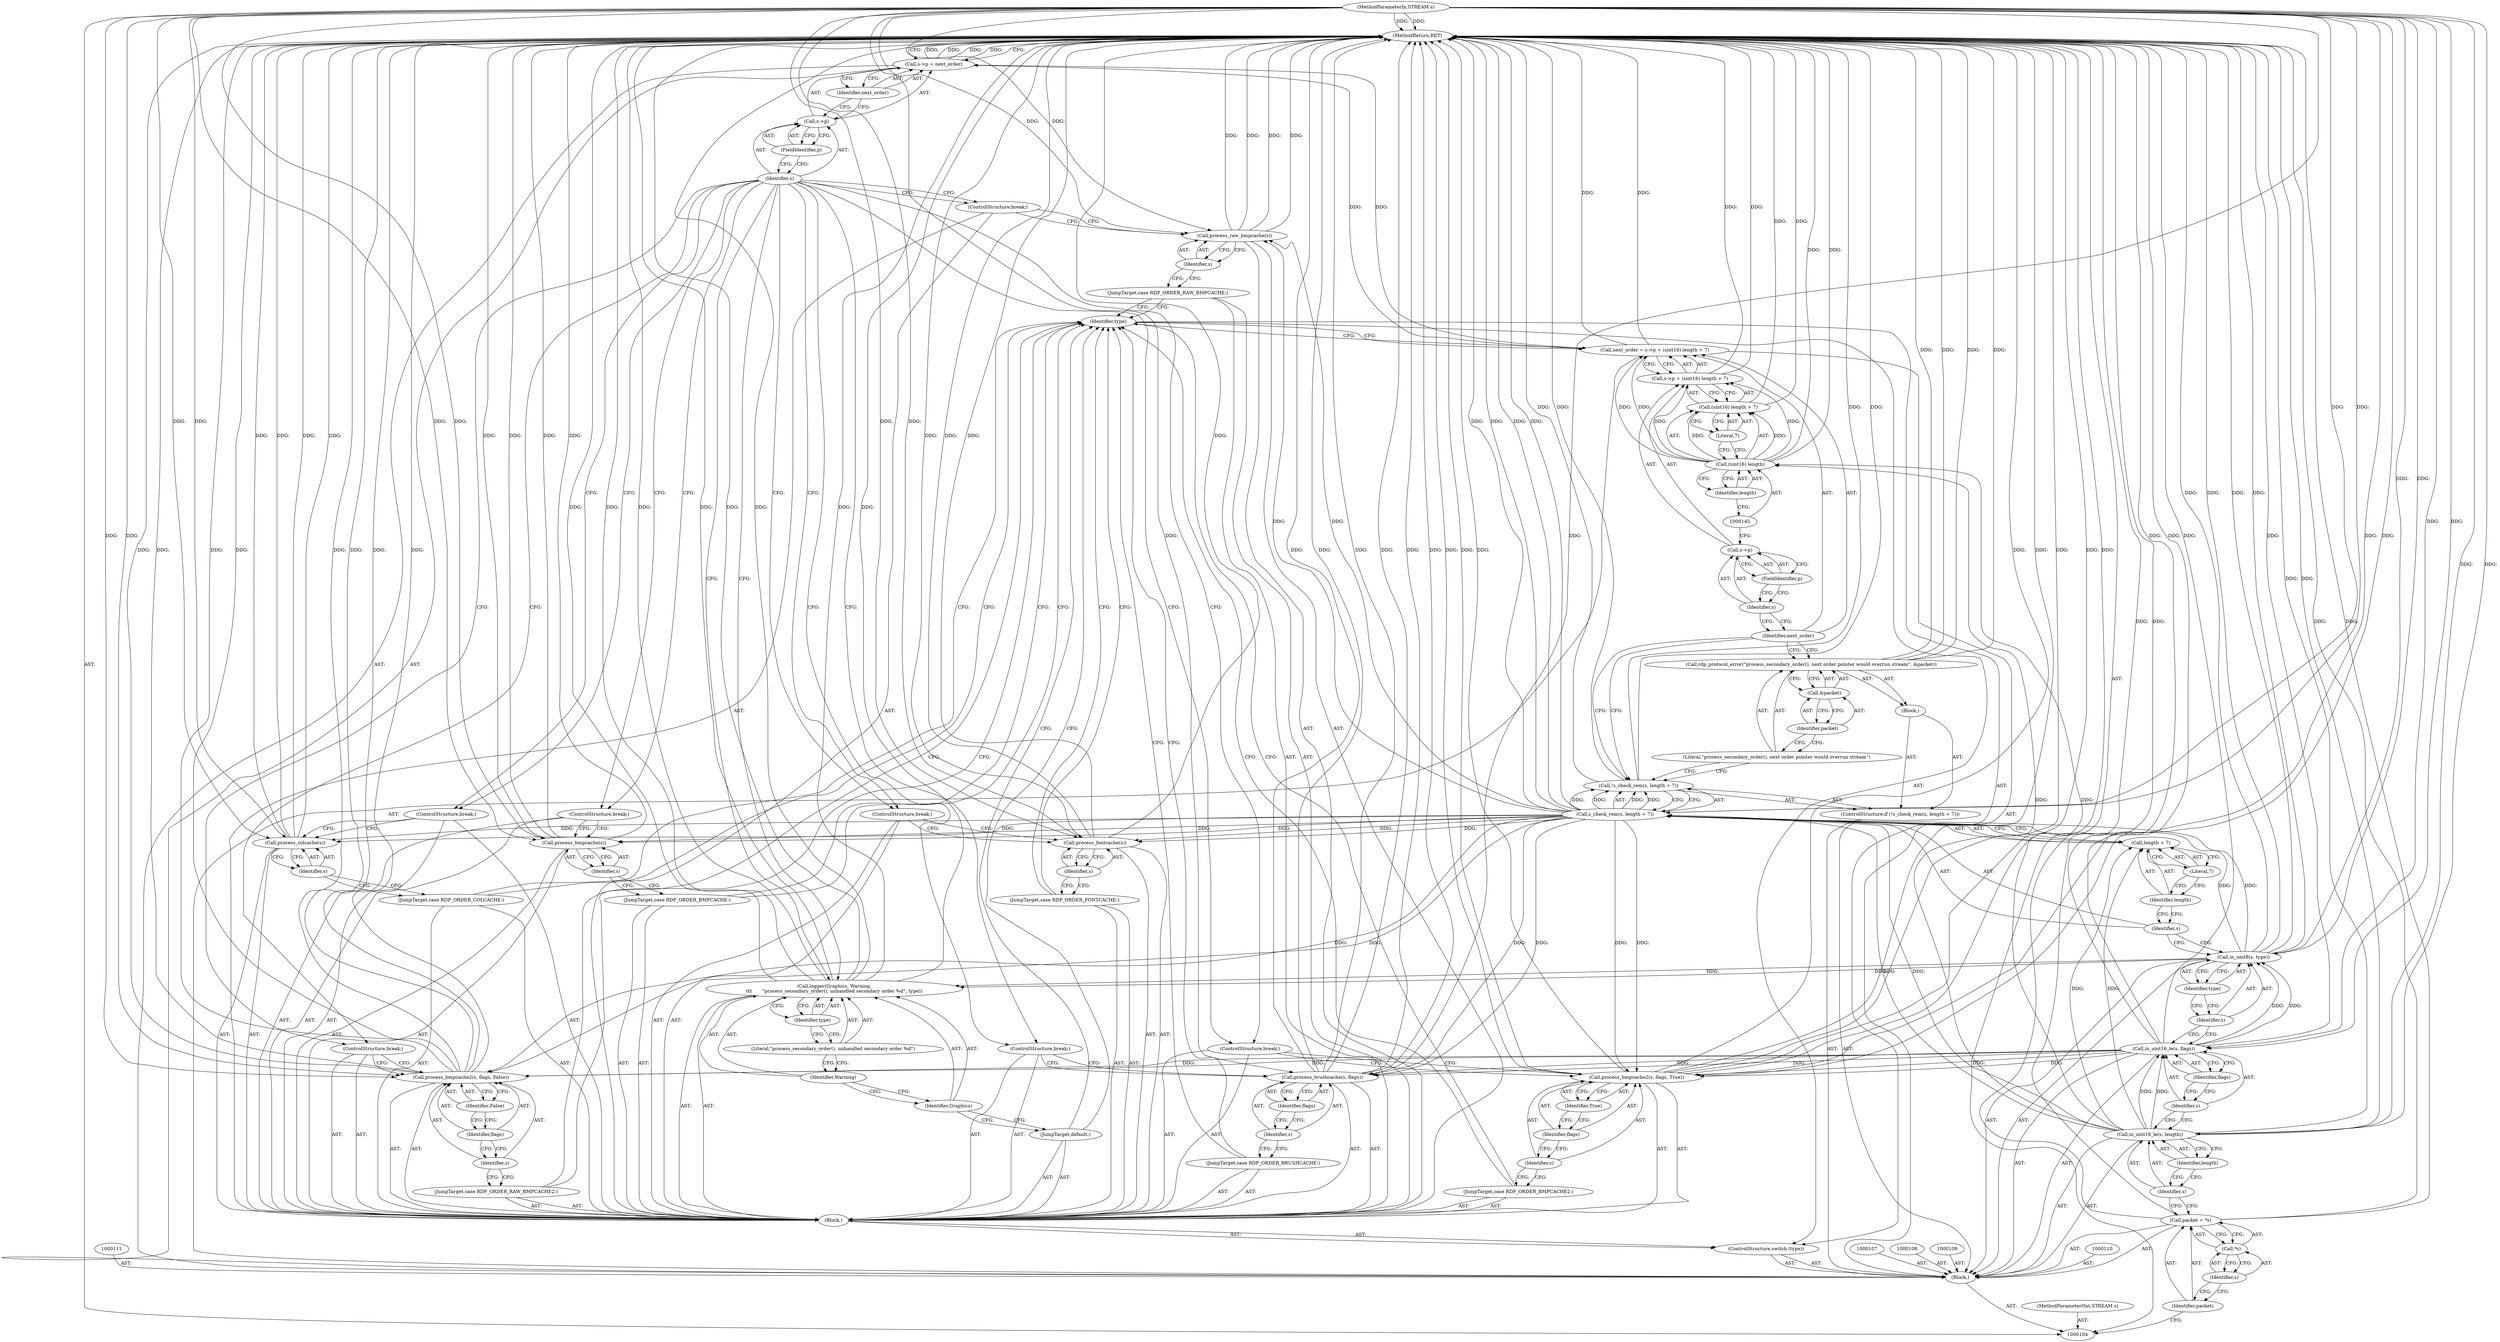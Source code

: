 digraph "0_rdesktop_4dca546d04321a610c1835010b5dad85163b65e1_6" {
"1000195" [label="(MethodReturn,RET)"];
"1000105" [label="(MethodParameterIn,STREAM s)"];
"1000292" [label="(MethodParameterOut,STREAM s)"];
"1000112" [label="(Call,packet = *s)"];
"1000113" [label="(Identifier,packet)"];
"1000114" [label="(Call,*s)"];
"1000115" [label="(Identifier,s)"];
"1000117" [label="(Identifier,s)"];
"1000118" [label="(Identifier,length)"];
"1000116" [label="(Call,in_uint16_le(s, length))"];
"1000120" [label="(Identifier,s)"];
"1000121" [label="(Identifier,flags)"];
"1000119" [label="(Call,in_uint16_le(s, flags))"];
"1000123" [label="(Identifier,s)"];
"1000124" [label="(Identifier,type)"];
"1000122" [label="(Call,in_uint8(s, type))"];
"1000125" [label="(ControlStructure,if (!s_check_rem(s, length + 7)))"];
"1000128" [label="(Identifier,s)"];
"1000129" [label="(Call,length + 7)"];
"1000130" [label="(Identifier,length)"];
"1000131" [label="(Literal,7)"];
"1000126" [label="(Call,!s_check_rem(s, length + 7))"];
"1000127" [label="(Call,s_check_rem(s, length + 7))"];
"1000132" [label="(Block,)"];
"1000133" [label="(Call,rdp_protocol_error(\"process_secondary_order(), next order pointer would overrun stream\", &packet))"];
"1000134" [label="(Literal,\"process_secondary_order(), next order pointer would overrun stream\")"];
"1000135" [label="(Call,&packet)"];
"1000136" [label="(Identifier,packet)"];
"1000106" [label="(Block,)"];
"1000139" [label="(Call,s->p + (sint16) length + 7)"];
"1000140" [label="(Call,s->p)"];
"1000141" [label="(Identifier,s)"];
"1000142" [label="(FieldIdentifier,p)"];
"1000137" [label="(Call,next_order = s->p + (sint16) length + 7)"];
"1000138" [label="(Identifier,next_order)"];
"1000143" [label="(Call,(sint16) length + 7)"];
"1000144" [label="(Call,(sint16) length)"];
"1000146" [label="(Identifier,length)"];
"1000147" [label="(Literal,7)"];
"1000149" [label="(Identifier,type)"];
"1000148" [label="(ControlStructure,switch (type))"];
"1000150" [label="(Block,)"];
"1000151" [label="(JumpTarget,case RDP_ORDER_RAW_BMPCACHE:)"];
"1000153" [label="(Identifier,s)"];
"1000152" [label="(Call,process_raw_bmpcache(s))"];
"1000154" [label="(ControlStructure,break;)"];
"1000155" [label="(JumpTarget,case RDP_ORDER_COLCACHE:)"];
"1000157" [label="(Identifier,s)"];
"1000156" [label="(Call,process_colcache(s))"];
"1000158" [label="(ControlStructure,break;)"];
"1000159" [label="(JumpTarget,case RDP_ORDER_BMPCACHE:)"];
"1000161" [label="(Identifier,s)"];
"1000160" [label="(Call,process_bmpcache(s))"];
"1000162" [label="(ControlStructure,break;)"];
"1000163" [label="(JumpTarget,case RDP_ORDER_FONTCACHE:)"];
"1000165" [label="(Identifier,s)"];
"1000164" [label="(Call,process_fontcache(s))"];
"1000166" [label="(ControlStructure,break;)"];
"1000167" [label="(JumpTarget,case RDP_ORDER_RAW_BMPCACHE2:)"];
"1000169" [label="(Identifier,s)"];
"1000170" [label="(Identifier,flags)"];
"1000168" [label="(Call,process_bmpcache2(s, flags, False))"];
"1000171" [label="(Identifier,False)"];
"1000172" [label="(ControlStructure,break;)"];
"1000173" [label="(JumpTarget,case RDP_ORDER_BMPCACHE2:)"];
"1000175" [label="(Identifier,s)"];
"1000176" [label="(Identifier,flags)"];
"1000174" [label="(Call,process_bmpcache2(s, flags, True))"];
"1000177" [label="(Identifier,True)"];
"1000178" [label="(ControlStructure,break;)"];
"1000179" [label="(JumpTarget,case RDP_ORDER_BRUSHCACHE:)"];
"1000181" [label="(Identifier,s)"];
"1000182" [label="(Identifier,flags)"];
"1000180" [label="(Call,process_brushcache(s, flags))"];
"1000183" [label="(ControlStructure,break;)"];
"1000184" [label="(JumpTarget,default:)"];
"1000186" [label="(Identifier,Graphics)"];
"1000187" [label="(Identifier,Warning)"];
"1000185" [label="(Call,logger(Graphics, Warning,\n\t\t\t       \"process_secondary_order(), unhandled secondary order %d\", type))"];
"1000188" [label="(Literal,\"process_secondary_order(), unhandled secondary order %d\")"];
"1000189" [label="(Identifier,type)"];
"1000190" [label="(Call,s->p = next_order)"];
"1000191" [label="(Call,s->p)"];
"1000192" [label="(Identifier,s)"];
"1000193" [label="(FieldIdentifier,p)"];
"1000194" [label="(Identifier,next_order)"];
"1000195" -> "1000104"  [label="AST: "];
"1000195" -> "1000190"  [label="CFG: "];
"1000180" -> "1000195"  [label="DDG: "];
"1000180" -> "1000195"  [label="DDG: "];
"1000180" -> "1000195"  [label="DDG: "];
"1000185" -> "1000195"  [label="DDG: "];
"1000185" -> "1000195"  [label="DDG: "];
"1000185" -> "1000195"  [label="DDG: "];
"1000185" -> "1000195"  [label="DDG: "];
"1000190" -> "1000195"  [label="DDG: "];
"1000190" -> "1000195"  [label="DDG: "];
"1000156" -> "1000195"  [label="DDG: "];
"1000156" -> "1000195"  [label="DDG: "];
"1000105" -> "1000195"  [label="DDG: "];
"1000137" -> "1000195"  [label="DDG: "];
"1000152" -> "1000195"  [label="DDG: "];
"1000152" -> "1000195"  [label="DDG: "];
"1000174" -> "1000195"  [label="DDG: "];
"1000174" -> "1000195"  [label="DDG: "];
"1000174" -> "1000195"  [label="DDG: "];
"1000174" -> "1000195"  [label="DDG: "];
"1000119" -> "1000195"  [label="DDG: "];
"1000119" -> "1000195"  [label="DDG: "];
"1000144" -> "1000195"  [label="DDG: "];
"1000168" -> "1000195"  [label="DDG: "];
"1000168" -> "1000195"  [label="DDG: "];
"1000168" -> "1000195"  [label="DDG: "];
"1000168" -> "1000195"  [label="DDG: "];
"1000164" -> "1000195"  [label="DDG: "];
"1000164" -> "1000195"  [label="DDG: "];
"1000126" -> "1000195"  [label="DDG: "];
"1000126" -> "1000195"  [label="DDG: "];
"1000112" -> "1000195"  [label="DDG: "];
"1000112" -> "1000195"  [label="DDG: "];
"1000160" -> "1000195"  [label="DDG: "];
"1000160" -> "1000195"  [label="DDG: "];
"1000127" -> "1000195"  [label="DDG: "];
"1000127" -> "1000195"  [label="DDG: "];
"1000143" -> "1000195"  [label="DDG: "];
"1000133" -> "1000195"  [label="DDG: "];
"1000133" -> "1000195"  [label="DDG: "];
"1000139" -> "1000195"  [label="DDG: "];
"1000122" -> "1000195"  [label="DDG: "];
"1000122" -> "1000195"  [label="DDG: "];
"1000116" -> "1000195"  [label="DDG: "];
"1000105" -> "1000104"  [label="AST: "];
"1000105" -> "1000195"  [label="DDG: "];
"1000105" -> "1000116"  [label="DDG: "];
"1000105" -> "1000119"  [label="DDG: "];
"1000105" -> "1000122"  [label="DDG: "];
"1000105" -> "1000127"  [label="DDG: "];
"1000105" -> "1000152"  [label="DDG: "];
"1000105" -> "1000156"  [label="DDG: "];
"1000105" -> "1000160"  [label="DDG: "];
"1000105" -> "1000164"  [label="DDG: "];
"1000105" -> "1000168"  [label="DDG: "];
"1000105" -> "1000174"  [label="DDG: "];
"1000105" -> "1000180"  [label="DDG: "];
"1000292" -> "1000104"  [label="AST: "];
"1000112" -> "1000106"  [label="AST: "];
"1000112" -> "1000114"  [label="CFG: "];
"1000113" -> "1000112"  [label="AST: "];
"1000114" -> "1000112"  [label="AST: "];
"1000117" -> "1000112"  [label="CFG: "];
"1000112" -> "1000195"  [label="DDG: "];
"1000112" -> "1000195"  [label="DDG: "];
"1000113" -> "1000112"  [label="AST: "];
"1000113" -> "1000104"  [label="CFG: "];
"1000115" -> "1000113"  [label="CFG: "];
"1000114" -> "1000112"  [label="AST: "];
"1000114" -> "1000115"  [label="CFG: "];
"1000115" -> "1000114"  [label="AST: "];
"1000112" -> "1000114"  [label="CFG: "];
"1000115" -> "1000114"  [label="AST: "];
"1000115" -> "1000113"  [label="CFG: "];
"1000114" -> "1000115"  [label="CFG: "];
"1000117" -> "1000116"  [label="AST: "];
"1000117" -> "1000112"  [label="CFG: "];
"1000118" -> "1000117"  [label="CFG: "];
"1000118" -> "1000116"  [label="AST: "];
"1000118" -> "1000117"  [label="CFG: "];
"1000116" -> "1000118"  [label="CFG: "];
"1000116" -> "1000106"  [label="AST: "];
"1000116" -> "1000118"  [label="CFG: "];
"1000117" -> "1000116"  [label="AST: "];
"1000118" -> "1000116"  [label="AST: "];
"1000120" -> "1000116"  [label="CFG: "];
"1000116" -> "1000195"  [label="DDG: "];
"1000105" -> "1000116"  [label="DDG: "];
"1000116" -> "1000119"  [label="DDG: "];
"1000116" -> "1000127"  [label="DDG: "];
"1000116" -> "1000129"  [label="DDG: "];
"1000116" -> "1000144"  [label="DDG: "];
"1000120" -> "1000119"  [label="AST: "];
"1000120" -> "1000116"  [label="CFG: "];
"1000121" -> "1000120"  [label="CFG: "];
"1000121" -> "1000119"  [label="AST: "];
"1000121" -> "1000120"  [label="CFG: "];
"1000119" -> "1000121"  [label="CFG: "];
"1000119" -> "1000106"  [label="AST: "];
"1000119" -> "1000121"  [label="CFG: "];
"1000120" -> "1000119"  [label="AST: "];
"1000121" -> "1000119"  [label="AST: "];
"1000123" -> "1000119"  [label="CFG: "];
"1000119" -> "1000195"  [label="DDG: "];
"1000119" -> "1000195"  [label="DDG: "];
"1000116" -> "1000119"  [label="DDG: "];
"1000105" -> "1000119"  [label="DDG: "];
"1000119" -> "1000122"  [label="DDG: "];
"1000119" -> "1000168"  [label="DDG: "];
"1000119" -> "1000174"  [label="DDG: "];
"1000119" -> "1000180"  [label="DDG: "];
"1000123" -> "1000122"  [label="AST: "];
"1000123" -> "1000119"  [label="CFG: "];
"1000124" -> "1000123"  [label="CFG: "];
"1000124" -> "1000122"  [label="AST: "];
"1000124" -> "1000123"  [label="CFG: "];
"1000122" -> "1000124"  [label="CFG: "];
"1000122" -> "1000106"  [label="AST: "];
"1000122" -> "1000124"  [label="CFG: "];
"1000123" -> "1000122"  [label="AST: "];
"1000124" -> "1000122"  [label="AST: "];
"1000128" -> "1000122"  [label="CFG: "];
"1000122" -> "1000195"  [label="DDG: "];
"1000122" -> "1000195"  [label="DDG: "];
"1000119" -> "1000122"  [label="DDG: "];
"1000105" -> "1000122"  [label="DDG: "];
"1000122" -> "1000127"  [label="DDG: "];
"1000122" -> "1000185"  [label="DDG: "];
"1000125" -> "1000106"  [label="AST: "];
"1000126" -> "1000125"  [label="AST: "];
"1000132" -> "1000125"  [label="AST: "];
"1000128" -> "1000127"  [label="AST: "];
"1000128" -> "1000122"  [label="CFG: "];
"1000130" -> "1000128"  [label="CFG: "];
"1000129" -> "1000127"  [label="AST: "];
"1000129" -> "1000131"  [label="CFG: "];
"1000130" -> "1000129"  [label="AST: "];
"1000131" -> "1000129"  [label="AST: "];
"1000127" -> "1000129"  [label="CFG: "];
"1000116" -> "1000129"  [label="DDG: "];
"1000130" -> "1000129"  [label="AST: "];
"1000130" -> "1000128"  [label="CFG: "];
"1000131" -> "1000130"  [label="CFG: "];
"1000131" -> "1000129"  [label="AST: "];
"1000131" -> "1000130"  [label="CFG: "];
"1000129" -> "1000131"  [label="CFG: "];
"1000126" -> "1000125"  [label="AST: "];
"1000126" -> "1000127"  [label="CFG: "];
"1000127" -> "1000126"  [label="AST: "];
"1000134" -> "1000126"  [label="CFG: "];
"1000138" -> "1000126"  [label="CFG: "];
"1000126" -> "1000195"  [label="DDG: "];
"1000126" -> "1000195"  [label="DDG: "];
"1000127" -> "1000126"  [label="DDG: "];
"1000127" -> "1000126"  [label="DDG: "];
"1000127" -> "1000126"  [label="AST: "];
"1000127" -> "1000129"  [label="CFG: "];
"1000128" -> "1000127"  [label="AST: "];
"1000129" -> "1000127"  [label="AST: "];
"1000126" -> "1000127"  [label="CFG: "];
"1000127" -> "1000195"  [label="DDG: "];
"1000127" -> "1000195"  [label="DDG: "];
"1000127" -> "1000126"  [label="DDG: "];
"1000127" -> "1000126"  [label="DDG: "];
"1000122" -> "1000127"  [label="DDG: "];
"1000105" -> "1000127"  [label="DDG: "];
"1000116" -> "1000127"  [label="DDG: "];
"1000127" -> "1000152"  [label="DDG: "];
"1000127" -> "1000156"  [label="DDG: "];
"1000127" -> "1000160"  [label="DDG: "];
"1000127" -> "1000164"  [label="DDG: "];
"1000127" -> "1000168"  [label="DDG: "];
"1000127" -> "1000174"  [label="DDG: "];
"1000127" -> "1000180"  [label="DDG: "];
"1000132" -> "1000125"  [label="AST: "];
"1000133" -> "1000132"  [label="AST: "];
"1000133" -> "1000132"  [label="AST: "];
"1000133" -> "1000135"  [label="CFG: "];
"1000134" -> "1000133"  [label="AST: "];
"1000135" -> "1000133"  [label="AST: "];
"1000138" -> "1000133"  [label="CFG: "];
"1000133" -> "1000195"  [label="DDG: "];
"1000133" -> "1000195"  [label="DDG: "];
"1000134" -> "1000133"  [label="AST: "];
"1000134" -> "1000126"  [label="CFG: "];
"1000136" -> "1000134"  [label="CFG: "];
"1000135" -> "1000133"  [label="AST: "];
"1000135" -> "1000136"  [label="CFG: "];
"1000136" -> "1000135"  [label="AST: "];
"1000133" -> "1000135"  [label="CFG: "];
"1000136" -> "1000135"  [label="AST: "];
"1000136" -> "1000134"  [label="CFG: "];
"1000135" -> "1000136"  [label="CFG: "];
"1000106" -> "1000104"  [label="AST: "];
"1000107" -> "1000106"  [label="AST: "];
"1000108" -> "1000106"  [label="AST: "];
"1000109" -> "1000106"  [label="AST: "];
"1000110" -> "1000106"  [label="AST: "];
"1000111" -> "1000106"  [label="AST: "];
"1000112" -> "1000106"  [label="AST: "];
"1000116" -> "1000106"  [label="AST: "];
"1000119" -> "1000106"  [label="AST: "];
"1000122" -> "1000106"  [label="AST: "];
"1000125" -> "1000106"  [label="AST: "];
"1000137" -> "1000106"  [label="AST: "];
"1000148" -> "1000106"  [label="AST: "];
"1000190" -> "1000106"  [label="AST: "];
"1000139" -> "1000137"  [label="AST: "];
"1000139" -> "1000143"  [label="CFG: "];
"1000140" -> "1000139"  [label="AST: "];
"1000143" -> "1000139"  [label="AST: "];
"1000137" -> "1000139"  [label="CFG: "];
"1000139" -> "1000195"  [label="DDG: "];
"1000144" -> "1000139"  [label="DDG: "];
"1000140" -> "1000139"  [label="AST: "];
"1000140" -> "1000142"  [label="CFG: "];
"1000141" -> "1000140"  [label="AST: "];
"1000142" -> "1000140"  [label="AST: "];
"1000145" -> "1000140"  [label="CFG: "];
"1000141" -> "1000140"  [label="AST: "];
"1000141" -> "1000138"  [label="CFG: "];
"1000142" -> "1000141"  [label="CFG: "];
"1000142" -> "1000140"  [label="AST: "];
"1000142" -> "1000141"  [label="CFG: "];
"1000140" -> "1000142"  [label="CFG: "];
"1000137" -> "1000106"  [label="AST: "];
"1000137" -> "1000139"  [label="CFG: "];
"1000138" -> "1000137"  [label="AST: "];
"1000139" -> "1000137"  [label="AST: "];
"1000149" -> "1000137"  [label="CFG: "];
"1000137" -> "1000195"  [label="DDG: "];
"1000144" -> "1000137"  [label="DDG: "];
"1000137" -> "1000190"  [label="DDG: "];
"1000138" -> "1000137"  [label="AST: "];
"1000138" -> "1000133"  [label="CFG: "];
"1000138" -> "1000126"  [label="CFG: "];
"1000141" -> "1000138"  [label="CFG: "];
"1000143" -> "1000139"  [label="AST: "];
"1000143" -> "1000147"  [label="CFG: "];
"1000144" -> "1000143"  [label="AST: "];
"1000147" -> "1000143"  [label="AST: "];
"1000139" -> "1000143"  [label="CFG: "];
"1000143" -> "1000195"  [label="DDG: "];
"1000144" -> "1000143"  [label="DDG: "];
"1000144" -> "1000143"  [label="AST: "];
"1000144" -> "1000146"  [label="CFG: "];
"1000145" -> "1000144"  [label="AST: "];
"1000146" -> "1000144"  [label="AST: "];
"1000147" -> "1000144"  [label="CFG: "];
"1000144" -> "1000195"  [label="DDG: "];
"1000144" -> "1000137"  [label="DDG: "];
"1000144" -> "1000139"  [label="DDG: "];
"1000144" -> "1000143"  [label="DDG: "];
"1000116" -> "1000144"  [label="DDG: "];
"1000146" -> "1000144"  [label="AST: "];
"1000146" -> "1000145"  [label="CFG: "];
"1000144" -> "1000146"  [label="CFG: "];
"1000147" -> "1000143"  [label="AST: "];
"1000147" -> "1000144"  [label="CFG: "];
"1000143" -> "1000147"  [label="CFG: "];
"1000149" -> "1000148"  [label="AST: "];
"1000149" -> "1000137"  [label="CFG: "];
"1000151" -> "1000149"  [label="CFG: "];
"1000155" -> "1000149"  [label="CFG: "];
"1000159" -> "1000149"  [label="CFG: "];
"1000163" -> "1000149"  [label="CFG: "];
"1000167" -> "1000149"  [label="CFG: "];
"1000173" -> "1000149"  [label="CFG: "];
"1000179" -> "1000149"  [label="CFG: "];
"1000184" -> "1000149"  [label="CFG: "];
"1000148" -> "1000106"  [label="AST: "];
"1000149" -> "1000148"  [label="AST: "];
"1000150" -> "1000148"  [label="AST: "];
"1000150" -> "1000148"  [label="AST: "];
"1000151" -> "1000150"  [label="AST: "];
"1000152" -> "1000150"  [label="AST: "];
"1000154" -> "1000150"  [label="AST: "];
"1000155" -> "1000150"  [label="AST: "];
"1000156" -> "1000150"  [label="AST: "];
"1000158" -> "1000150"  [label="AST: "];
"1000159" -> "1000150"  [label="AST: "];
"1000160" -> "1000150"  [label="AST: "];
"1000162" -> "1000150"  [label="AST: "];
"1000163" -> "1000150"  [label="AST: "];
"1000164" -> "1000150"  [label="AST: "];
"1000166" -> "1000150"  [label="AST: "];
"1000167" -> "1000150"  [label="AST: "];
"1000168" -> "1000150"  [label="AST: "];
"1000172" -> "1000150"  [label="AST: "];
"1000173" -> "1000150"  [label="AST: "];
"1000174" -> "1000150"  [label="AST: "];
"1000178" -> "1000150"  [label="AST: "];
"1000179" -> "1000150"  [label="AST: "];
"1000180" -> "1000150"  [label="AST: "];
"1000183" -> "1000150"  [label="AST: "];
"1000184" -> "1000150"  [label="AST: "];
"1000185" -> "1000150"  [label="AST: "];
"1000151" -> "1000150"  [label="AST: "];
"1000151" -> "1000149"  [label="CFG: "];
"1000153" -> "1000151"  [label="CFG: "];
"1000153" -> "1000152"  [label="AST: "];
"1000153" -> "1000151"  [label="CFG: "];
"1000152" -> "1000153"  [label="CFG: "];
"1000152" -> "1000150"  [label="AST: "];
"1000152" -> "1000153"  [label="CFG: "];
"1000153" -> "1000152"  [label="AST: "];
"1000154" -> "1000152"  [label="CFG: "];
"1000152" -> "1000195"  [label="DDG: "];
"1000152" -> "1000195"  [label="DDG: "];
"1000127" -> "1000152"  [label="DDG: "];
"1000105" -> "1000152"  [label="DDG: "];
"1000154" -> "1000150"  [label="AST: "];
"1000154" -> "1000152"  [label="CFG: "];
"1000192" -> "1000154"  [label="CFG: "];
"1000155" -> "1000150"  [label="AST: "];
"1000155" -> "1000149"  [label="CFG: "];
"1000157" -> "1000155"  [label="CFG: "];
"1000157" -> "1000156"  [label="AST: "];
"1000157" -> "1000155"  [label="CFG: "];
"1000156" -> "1000157"  [label="CFG: "];
"1000156" -> "1000150"  [label="AST: "];
"1000156" -> "1000157"  [label="CFG: "];
"1000157" -> "1000156"  [label="AST: "];
"1000158" -> "1000156"  [label="CFG: "];
"1000156" -> "1000195"  [label="DDG: "];
"1000156" -> "1000195"  [label="DDG: "];
"1000127" -> "1000156"  [label="DDG: "];
"1000105" -> "1000156"  [label="DDG: "];
"1000158" -> "1000150"  [label="AST: "];
"1000158" -> "1000156"  [label="CFG: "];
"1000192" -> "1000158"  [label="CFG: "];
"1000159" -> "1000150"  [label="AST: "];
"1000159" -> "1000149"  [label="CFG: "];
"1000161" -> "1000159"  [label="CFG: "];
"1000161" -> "1000160"  [label="AST: "];
"1000161" -> "1000159"  [label="CFG: "];
"1000160" -> "1000161"  [label="CFG: "];
"1000160" -> "1000150"  [label="AST: "];
"1000160" -> "1000161"  [label="CFG: "];
"1000161" -> "1000160"  [label="AST: "];
"1000162" -> "1000160"  [label="CFG: "];
"1000160" -> "1000195"  [label="DDG: "];
"1000160" -> "1000195"  [label="DDG: "];
"1000127" -> "1000160"  [label="DDG: "];
"1000105" -> "1000160"  [label="DDG: "];
"1000162" -> "1000150"  [label="AST: "];
"1000162" -> "1000160"  [label="CFG: "];
"1000192" -> "1000162"  [label="CFG: "];
"1000163" -> "1000150"  [label="AST: "];
"1000163" -> "1000149"  [label="CFG: "];
"1000165" -> "1000163"  [label="CFG: "];
"1000165" -> "1000164"  [label="AST: "];
"1000165" -> "1000163"  [label="CFG: "];
"1000164" -> "1000165"  [label="CFG: "];
"1000164" -> "1000150"  [label="AST: "];
"1000164" -> "1000165"  [label="CFG: "];
"1000165" -> "1000164"  [label="AST: "];
"1000166" -> "1000164"  [label="CFG: "];
"1000164" -> "1000195"  [label="DDG: "];
"1000164" -> "1000195"  [label="DDG: "];
"1000127" -> "1000164"  [label="DDG: "];
"1000105" -> "1000164"  [label="DDG: "];
"1000166" -> "1000150"  [label="AST: "];
"1000166" -> "1000164"  [label="CFG: "];
"1000192" -> "1000166"  [label="CFG: "];
"1000167" -> "1000150"  [label="AST: "];
"1000167" -> "1000149"  [label="CFG: "];
"1000169" -> "1000167"  [label="CFG: "];
"1000169" -> "1000168"  [label="AST: "];
"1000169" -> "1000167"  [label="CFG: "];
"1000170" -> "1000169"  [label="CFG: "];
"1000170" -> "1000168"  [label="AST: "];
"1000170" -> "1000169"  [label="CFG: "];
"1000171" -> "1000170"  [label="CFG: "];
"1000168" -> "1000150"  [label="AST: "];
"1000168" -> "1000171"  [label="CFG: "];
"1000169" -> "1000168"  [label="AST: "];
"1000170" -> "1000168"  [label="AST: "];
"1000171" -> "1000168"  [label="AST: "];
"1000172" -> "1000168"  [label="CFG: "];
"1000168" -> "1000195"  [label="DDG: "];
"1000168" -> "1000195"  [label="DDG: "];
"1000168" -> "1000195"  [label="DDG: "];
"1000168" -> "1000195"  [label="DDG: "];
"1000127" -> "1000168"  [label="DDG: "];
"1000105" -> "1000168"  [label="DDG: "];
"1000119" -> "1000168"  [label="DDG: "];
"1000171" -> "1000168"  [label="AST: "];
"1000171" -> "1000170"  [label="CFG: "];
"1000168" -> "1000171"  [label="CFG: "];
"1000172" -> "1000150"  [label="AST: "];
"1000172" -> "1000168"  [label="CFG: "];
"1000192" -> "1000172"  [label="CFG: "];
"1000173" -> "1000150"  [label="AST: "];
"1000173" -> "1000149"  [label="CFG: "];
"1000175" -> "1000173"  [label="CFG: "];
"1000175" -> "1000174"  [label="AST: "];
"1000175" -> "1000173"  [label="CFG: "];
"1000176" -> "1000175"  [label="CFG: "];
"1000176" -> "1000174"  [label="AST: "];
"1000176" -> "1000175"  [label="CFG: "];
"1000177" -> "1000176"  [label="CFG: "];
"1000174" -> "1000150"  [label="AST: "];
"1000174" -> "1000177"  [label="CFG: "];
"1000175" -> "1000174"  [label="AST: "];
"1000176" -> "1000174"  [label="AST: "];
"1000177" -> "1000174"  [label="AST: "];
"1000178" -> "1000174"  [label="CFG: "];
"1000174" -> "1000195"  [label="DDG: "];
"1000174" -> "1000195"  [label="DDG: "];
"1000174" -> "1000195"  [label="DDG: "];
"1000174" -> "1000195"  [label="DDG: "];
"1000127" -> "1000174"  [label="DDG: "];
"1000105" -> "1000174"  [label="DDG: "];
"1000119" -> "1000174"  [label="DDG: "];
"1000177" -> "1000174"  [label="AST: "];
"1000177" -> "1000176"  [label="CFG: "];
"1000174" -> "1000177"  [label="CFG: "];
"1000178" -> "1000150"  [label="AST: "];
"1000178" -> "1000174"  [label="CFG: "];
"1000192" -> "1000178"  [label="CFG: "];
"1000179" -> "1000150"  [label="AST: "];
"1000179" -> "1000149"  [label="CFG: "];
"1000181" -> "1000179"  [label="CFG: "];
"1000181" -> "1000180"  [label="AST: "];
"1000181" -> "1000179"  [label="CFG: "];
"1000182" -> "1000181"  [label="CFG: "];
"1000182" -> "1000180"  [label="AST: "];
"1000182" -> "1000181"  [label="CFG: "];
"1000180" -> "1000182"  [label="CFG: "];
"1000180" -> "1000150"  [label="AST: "];
"1000180" -> "1000182"  [label="CFG: "];
"1000181" -> "1000180"  [label="AST: "];
"1000182" -> "1000180"  [label="AST: "];
"1000183" -> "1000180"  [label="CFG: "];
"1000180" -> "1000195"  [label="DDG: "];
"1000180" -> "1000195"  [label="DDG: "];
"1000180" -> "1000195"  [label="DDG: "];
"1000127" -> "1000180"  [label="DDG: "];
"1000105" -> "1000180"  [label="DDG: "];
"1000119" -> "1000180"  [label="DDG: "];
"1000183" -> "1000150"  [label="AST: "];
"1000183" -> "1000180"  [label="CFG: "];
"1000192" -> "1000183"  [label="CFG: "];
"1000184" -> "1000150"  [label="AST: "];
"1000184" -> "1000149"  [label="CFG: "];
"1000186" -> "1000184"  [label="CFG: "];
"1000186" -> "1000185"  [label="AST: "];
"1000186" -> "1000184"  [label="CFG: "];
"1000187" -> "1000186"  [label="CFG: "];
"1000187" -> "1000185"  [label="AST: "];
"1000187" -> "1000186"  [label="CFG: "];
"1000188" -> "1000187"  [label="CFG: "];
"1000185" -> "1000150"  [label="AST: "];
"1000185" -> "1000189"  [label="CFG: "];
"1000186" -> "1000185"  [label="AST: "];
"1000187" -> "1000185"  [label="AST: "];
"1000188" -> "1000185"  [label="AST: "];
"1000189" -> "1000185"  [label="AST: "];
"1000192" -> "1000185"  [label="CFG: "];
"1000185" -> "1000195"  [label="DDG: "];
"1000185" -> "1000195"  [label="DDG: "];
"1000185" -> "1000195"  [label="DDG: "];
"1000185" -> "1000195"  [label="DDG: "];
"1000122" -> "1000185"  [label="DDG: "];
"1000188" -> "1000185"  [label="AST: "];
"1000188" -> "1000187"  [label="CFG: "];
"1000189" -> "1000188"  [label="CFG: "];
"1000189" -> "1000185"  [label="AST: "];
"1000189" -> "1000188"  [label="CFG: "];
"1000185" -> "1000189"  [label="CFG: "];
"1000190" -> "1000106"  [label="AST: "];
"1000190" -> "1000194"  [label="CFG: "];
"1000191" -> "1000190"  [label="AST: "];
"1000194" -> "1000190"  [label="AST: "];
"1000195" -> "1000190"  [label="CFG: "];
"1000190" -> "1000195"  [label="DDG: "];
"1000190" -> "1000195"  [label="DDG: "];
"1000137" -> "1000190"  [label="DDG: "];
"1000191" -> "1000190"  [label="AST: "];
"1000191" -> "1000193"  [label="CFG: "];
"1000192" -> "1000191"  [label="AST: "];
"1000193" -> "1000191"  [label="AST: "];
"1000194" -> "1000191"  [label="CFG: "];
"1000192" -> "1000191"  [label="AST: "];
"1000192" -> "1000154"  [label="CFG: "];
"1000192" -> "1000158"  [label="CFG: "];
"1000192" -> "1000162"  [label="CFG: "];
"1000192" -> "1000166"  [label="CFG: "];
"1000192" -> "1000172"  [label="CFG: "];
"1000192" -> "1000178"  [label="CFG: "];
"1000192" -> "1000183"  [label="CFG: "];
"1000192" -> "1000185"  [label="CFG: "];
"1000193" -> "1000192"  [label="CFG: "];
"1000193" -> "1000191"  [label="AST: "];
"1000193" -> "1000192"  [label="CFG: "];
"1000191" -> "1000193"  [label="CFG: "];
"1000194" -> "1000190"  [label="AST: "];
"1000194" -> "1000191"  [label="CFG: "];
"1000190" -> "1000194"  [label="CFG: "];
}

